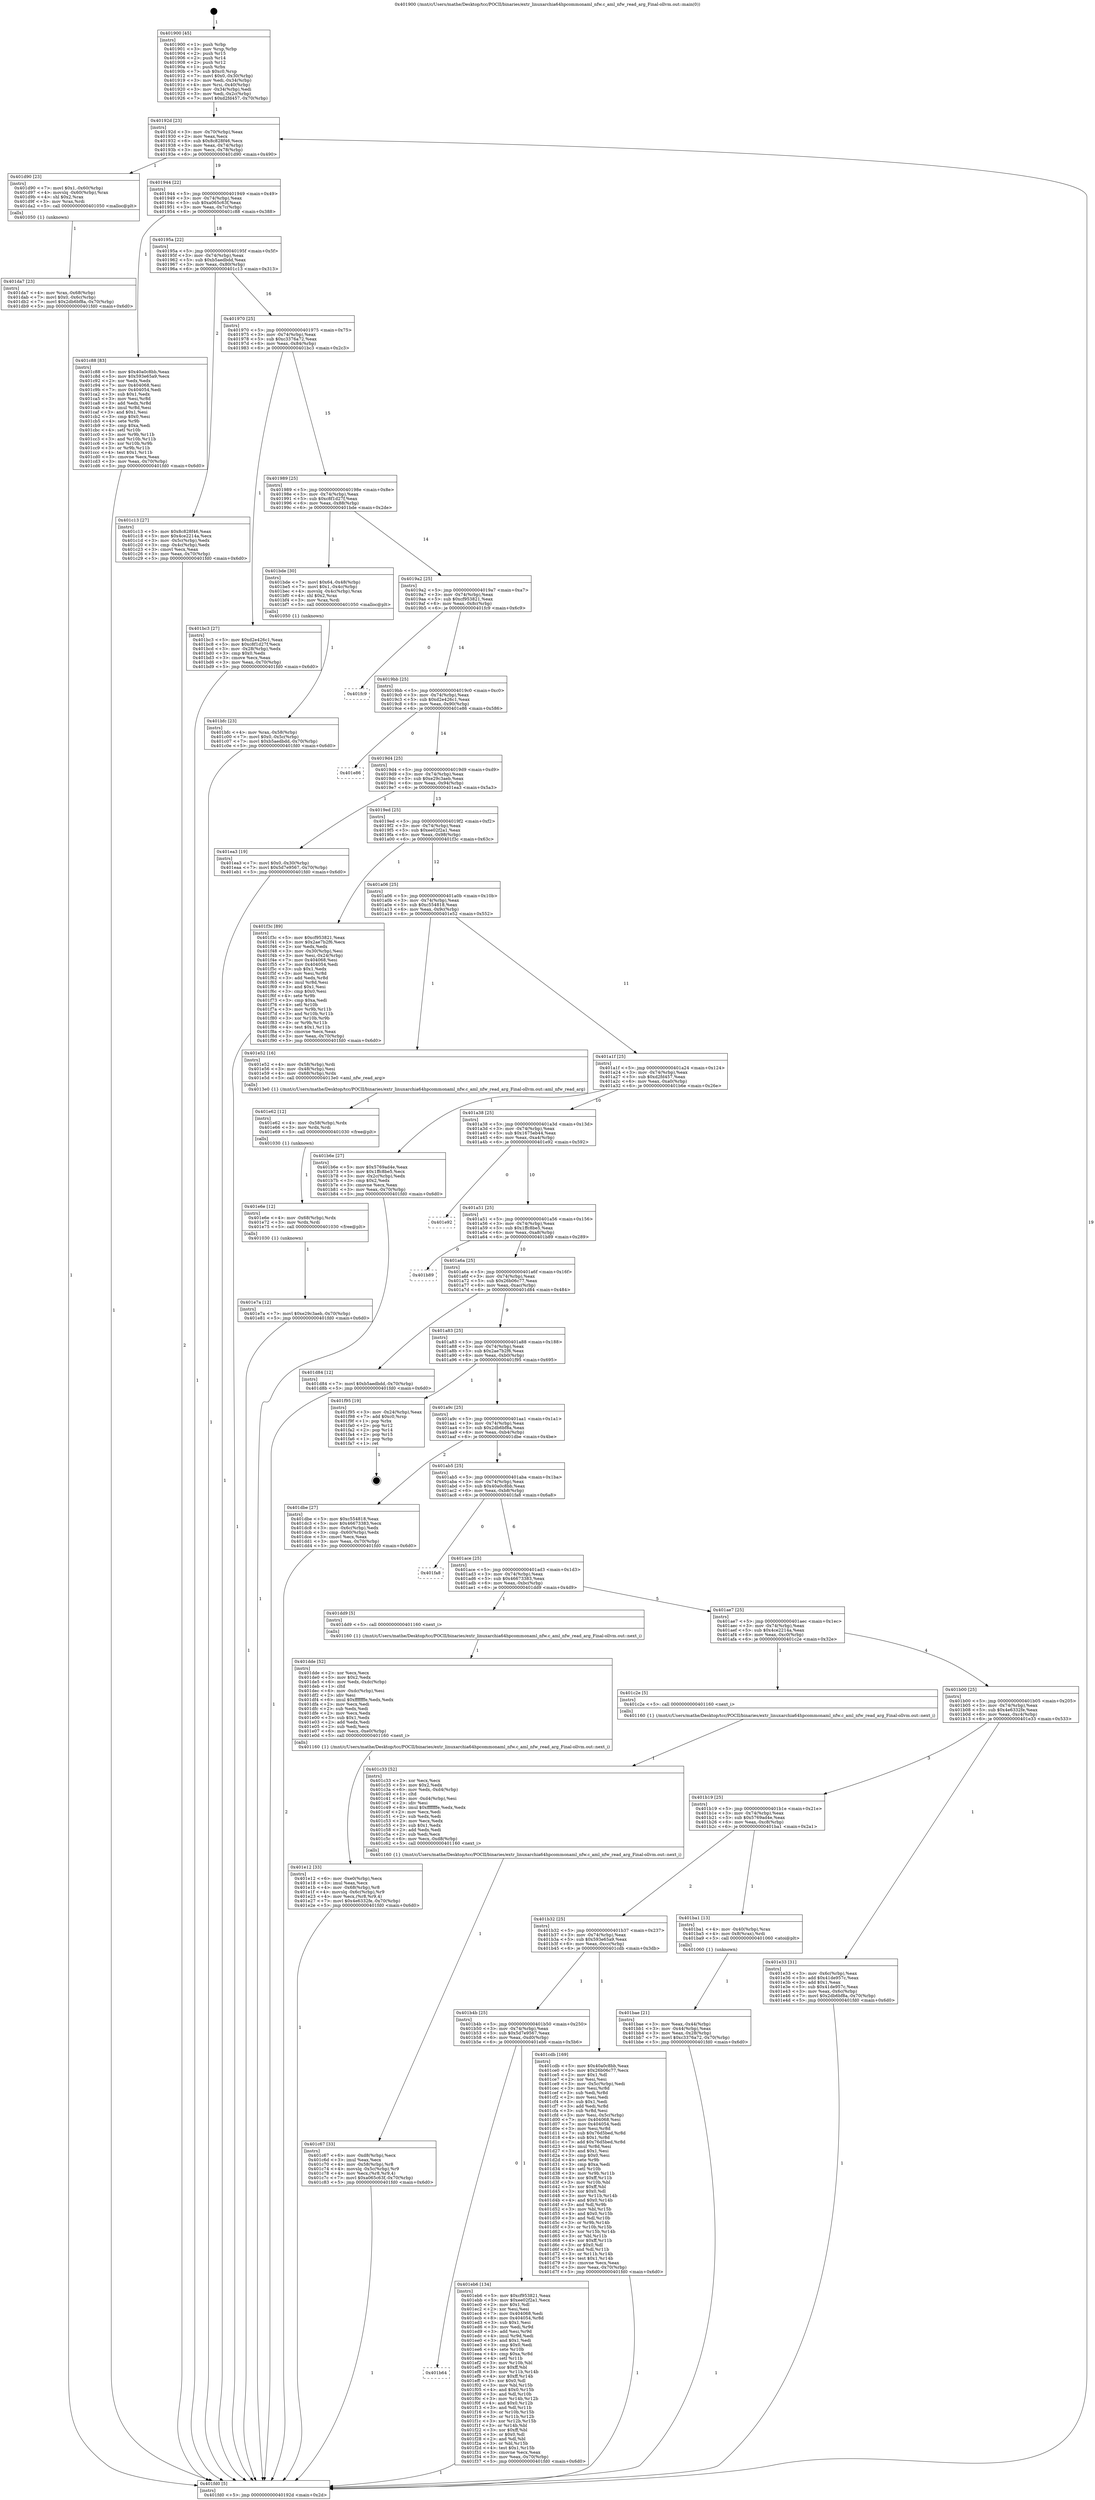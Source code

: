 digraph "0x401900" {
  label = "0x401900 (/mnt/c/Users/mathe/Desktop/tcc/POCII/binaries/extr_linuxarchia64hpcommonaml_nfw.c_aml_nfw_read_arg_Final-ollvm.out::main(0))"
  labelloc = "t"
  node[shape=record]

  Entry [label="",width=0.3,height=0.3,shape=circle,fillcolor=black,style=filled]
  "0x40192d" [label="{
     0x40192d [23]\l
     | [instrs]\l
     &nbsp;&nbsp;0x40192d \<+3\>: mov -0x70(%rbp),%eax\l
     &nbsp;&nbsp;0x401930 \<+2\>: mov %eax,%ecx\l
     &nbsp;&nbsp;0x401932 \<+6\>: sub $0x8c828f46,%ecx\l
     &nbsp;&nbsp;0x401938 \<+3\>: mov %eax,-0x74(%rbp)\l
     &nbsp;&nbsp;0x40193b \<+3\>: mov %ecx,-0x78(%rbp)\l
     &nbsp;&nbsp;0x40193e \<+6\>: je 0000000000401d90 \<main+0x490\>\l
  }"]
  "0x401d90" [label="{
     0x401d90 [23]\l
     | [instrs]\l
     &nbsp;&nbsp;0x401d90 \<+7\>: movl $0x1,-0x60(%rbp)\l
     &nbsp;&nbsp;0x401d97 \<+4\>: movslq -0x60(%rbp),%rax\l
     &nbsp;&nbsp;0x401d9b \<+4\>: shl $0x2,%rax\l
     &nbsp;&nbsp;0x401d9f \<+3\>: mov %rax,%rdi\l
     &nbsp;&nbsp;0x401da2 \<+5\>: call 0000000000401050 \<malloc@plt\>\l
     | [calls]\l
     &nbsp;&nbsp;0x401050 \{1\} (unknown)\l
  }"]
  "0x401944" [label="{
     0x401944 [22]\l
     | [instrs]\l
     &nbsp;&nbsp;0x401944 \<+5\>: jmp 0000000000401949 \<main+0x49\>\l
     &nbsp;&nbsp;0x401949 \<+3\>: mov -0x74(%rbp),%eax\l
     &nbsp;&nbsp;0x40194c \<+5\>: sub $0xa065c63f,%eax\l
     &nbsp;&nbsp;0x401951 \<+3\>: mov %eax,-0x7c(%rbp)\l
     &nbsp;&nbsp;0x401954 \<+6\>: je 0000000000401c88 \<main+0x388\>\l
  }"]
  Exit [label="",width=0.3,height=0.3,shape=circle,fillcolor=black,style=filled,peripheries=2]
  "0x401c88" [label="{
     0x401c88 [83]\l
     | [instrs]\l
     &nbsp;&nbsp;0x401c88 \<+5\>: mov $0x40a0c8bb,%eax\l
     &nbsp;&nbsp;0x401c8d \<+5\>: mov $0x593e65a9,%ecx\l
     &nbsp;&nbsp;0x401c92 \<+2\>: xor %edx,%edx\l
     &nbsp;&nbsp;0x401c94 \<+7\>: mov 0x404068,%esi\l
     &nbsp;&nbsp;0x401c9b \<+7\>: mov 0x404054,%edi\l
     &nbsp;&nbsp;0x401ca2 \<+3\>: sub $0x1,%edx\l
     &nbsp;&nbsp;0x401ca5 \<+3\>: mov %esi,%r8d\l
     &nbsp;&nbsp;0x401ca8 \<+3\>: add %edx,%r8d\l
     &nbsp;&nbsp;0x401cab \<+4\>: imul %r8d,%esi\l
     &nbsp;&nbsp;0x401caf \<+3\>: and $0x1,%esi\l
     &nbsp;&nbsp;0x401cb2 \<+3\>: cmp $0x0,%esi\l
     &nbsp;&nbsp;0x401cb5 \<+4\>: sete %r9b\l
     &nbsp;&nbsp;0x401cb9 \<+3\>: cmp $0xa,%edi\l
     &nbsp;&nbsp;0x401cbc \<+4\>: setl %r10b\l
     &nbsp;&nbsp;0x401cc0 \<+3\>: mov %r9b,%r11b\l
     &nbsp;&nbsp;0x401cc3 \<+3\>: and %r10b,%r11b\l
     &nbsp;&nbsp;0x401cc6 \<+3\>: xor %r10b,%r9b\l
     &nbsp;&nbsp;0x401cc9 \<+3\>: or %r9b,%r11b\l
     &nbsp;&nbsp;0x401ccc \<+4\>: test $0x1,%r11b\l
     &nbsp;&nbsp;0x401cd0 \<+3\>: cmovne %ecx,%eax\l
     &nbsp;&nbsp;0x401cd3 \<+3\>: mov %eax,-0x70(%rbp)\l
     &nbsp;&nbsp;0x401cd6 \<+5\>: jmp 0000000000401fd0 \<main+0x6d0\>\l
  }"]
  "0x40195a" [label="{
     0x40195a [22]\l
     | [instrs]\l
     &nbsp;&nbsp;0x40195a \<+5\>: jmp 000000000040195f \<main+0x5f\>\l
     &nbsp;&nbsp;0x40195f \<+3\>: mov -0x74(%rbp),%eax\l
     &nbsp;&nbsp;0x401962 \<+5\>: sub $0xb5aedbdd,%eax\l
     &nbsp;&nbsp;0x401967 \<+3\>: mov %eax,-0x80(%rbp)\l
     &nbsp;&nbsp;0x40196a \<+6\>: je 0000000000401c13 \<main+0x313\>\l
  }"]
  "0x401b64" [label="{
     0x401b64\l
  }", style=dashed]
  "0x401c13" [label="{
     0x401c13 [27]\l
     | [instrs]\l
     &nbsp;&nbsp;0x401c13 \<+5\>: mov $0x8c828f46,%eax\l
     &nbsp;&nbsp;0x401c18 \<+5\>: mov $0x4ce2214a,%ecx\l
     &nbsp;&nbsp;0x401c1d \<+3\>: mov -0x5c(%rbp),%edx\l
     &nbsp;&nbsp;0x401c20 \<+3\>: cmp -0x4c(%rbp),%edx\l
     &nbsp;&nbsp;0x401c23 \<+3\>: cmovl %ecx,%eax\l
     &nbsp;&nbsp;0x401c26 \<+3\>: mov %eax,-0x70(%rbp)\l
     &nbsp;&nbsp;0x401c29 \<+5\>: jmp 0000000000401fd0 \<main+0x6d0\>\l
  }"]
  "0x401970" [label="{
     0x401970 [25]\l
     | [instrs]\l
     &nbsp;&nbsp;0x401970 \<+5\>: jmp 0000000000401975 \<main+0x75\>\l
     &nbsp;&nbsp;0x401975 \<+3\>: mov -0x74(%rbp),%eax\l
     &nbsp;&nbsp;0x401978 \<+5\>: sub $0xc3376a72,%eax\l
     &nbsp;&nbsp;0x40197d \<+6\>: mov %eax,-0x84(%rbp)\l
     &nbsp;&nbsp;0x401983 \<+6\>: je 0000000000401bc3 \<main+0x2c3\>\l
  }"]
  "0x401eb6" [label="{
     0x401eb6 [134]\l
     | [instrs]\l
     &nbsp;&nbsp;0x401eb6 \<+5\>: mov $0xcf953821,%eax\l
     &nbsp;&nbsp;0x401ebb \<+5\>: mov $0xee02f2a1,%ecx\l
     &nbsp;&nbsp;0x401ec0 \<+2\>: mov $0x1,%dl\l
     &nbsp;&nbsp;0x401ec2 \<+2\>: xor %esi,%esi\l
     &nbsp;&nbsp;0x401ec4 \<+7\>: mov 0x404068,%edi\l
     &nbsp;&nbsp;0x401ecb \<+8\>: mov 0x404054,%r8d\l
     &nbsp;&nbsp;0x401ed3 \<+3\>: sub $0x1,%esi\l
     &nbsp;&nbsp;0x401ed6 \<+3\>: mov %edi,%r9d\l
     &nbsp;&nbsp;0x401ed9 \<+3\>: add %esi,%r9d\l
     &nbsp;&nbsp;0x401edc \<+4\>: imul %r9d,%edi\l
     &nbsp;&nbsp;0x401ee0 \<+3\>: and $0x1,%edi\l
     &nbsp;&nbsp;0x401ee3 \<+3\>: cmp $0x0,%edi\l
     &nbsp;&nbsp;0x401ee6 \<+4\>: sete %r10b\l
     &nbsp;&nbsp;0x401eea \<+4\>: cmp $0xa,%r8d\l
     &nbsp;&nbsp;0x401eee \<+4\>: setl %r11b\l
     &nbsp;&nbsp;0x401ef2 \<+3\>: mov %r10b,%bl\l
     &nbsp;&nbsp;0x401ef5 \<+3\>: xor $0xff,%bl\l
     &nbsp;&nbsp;0x401ef8 \<+3\>: mov %r11b,%r14b\l
     &nbsp;&nbsp;0x401efb \<+4\>: xor $0xff,%r14b\l
     &nbsp;&nbsp;0x401eff \<+3\>: xor $0x0,%dl\l
     &nbsp;&nbsp;0x401f02 \<+3\>: mov %bl,%r15b\l
     &nbsp;&nbsp;0x401f05 \<+4\>: and $0x0,%r15b\l
     &nbsp;&nbsp;0x401f09 \<+3\>: and %dl,%r10b\l
     &nbsp;&nbsp;0x401f0c \<+3\>: mov %r14b,%r12b\l
     &nbsp;&nbsp;0x401f0f \<+4\>: and $0x0,%r12b\l
     &nbsp;&nbsp;0x401f13 \<+3\>: and %dl,%r11b\l
     &nbsp;&nbsp;0x401f16 \<+3\>: or %r10b,%r15b\l
     &nbsp;&nbsp;0x401f19 \<+3\>: or %r11b,%r12b\l
     &nbsp;&nbsp;0x401f1c \<+3\>: xor %r12b,%r15b\l
     &nbsp;&nbsp;0x401f1f \<+3\>: or %r14b,%bl\l
     &nbsp;&nbsp;0x401f22 \<+3\>: xor $0xff,%bl\l
     &nbsp;&nbsp;0x401f25 \<+3\>: or $0x0,%dl\l
     &nbsp;&nbsp;0x401f28 \<+2\>: and %dl,%bl\l
     &nbsp;&nbsp;0x401f2a \<+3\>: or %bl,%r15b\l
     &nbsp;&nbsp;0x401f2d \<+4\>: test $0x1,%r15b\l
     &nbsp;&nbsp;0x401f31 \<+3\>: cmovne %ecx,%eax\l
     &nbsp;&nbsp;0x401f34 \<+3\>: mov %eax,-0x70(%rbp)\l
     &nbsp;&nbsp;0x401f37 \<+5\>: jmp 0000000000401fd0 \<main+0x6d0\>\l
  }"]
  "0x401bc3" [label="{
     0x401bc3 [27]\l
     | [instrs]\l
     &nbsp;&nbsp;0x401bc3 \<+5\>: mov $0xd2e426c1,%eax\l
     &nbsp;&nbsp;0x401bc8 \<+5\>: mov $0xc8f1d27f,%ecx\l
     &nbsp;&nbsp;0x401bcd \<+3\>: mov -0x28(%rbp),%edx\l
     &nbsp;&nbsp;0x401bd0 \<+3\>: cmp $0x0,%edx\l
     &nbsp;&nbsp;0x401bd3 \<+3\>: cmove %ecx,%eax\l
     &nbsp;&nbsp;0x401bd6 \<+3\>: mov %eax,-0x70(%rbp)\l
     &nbsp;&nbsp;0x401bd9 \<+5\>: jmp 0000000000401fd0 \<main+0x6d0\>\l
  }"]
  "0x401989" [label="{
     0x401989 [25]\l
     | [instrs]\l
     &nbsp;&nbsp;0x401989 \<+5\>: jmp 000000000040198e \<main+0x8e\>\l
     &nbsp;&nbsp;0x40198e \<+3\>: mov -0x74(%rbp),%eax\l
     &nbsp;&nbsp;0x401991 \<+5\>: sub $0xc8f1d27f,%eax\l
     &nbsp;&nbsp;0x401996 \<+6\>: mov %eax,-0x88(%rbp)\l
     &nbsp;&nbsp;0x40199c \<+6\>: je 0000000000401bde \<main+0x2de\>\l
  }"]
  "0x401e7a" [label="{
     0x401e7a [12]\l
     | [instrs]\l
     &nbsp;&nbsp;0x401e7a \<+7\>: movl $0xe29c3aeb,-0x70(%rbp)\l
     &nbsp;&nbsp;0x401e81 \<+5\>: jmp 0000000000401fd0 \<main+0x6d0\>\l
  }"]
  "0x401bde" [label="{
     0x401bde [30]\l
     | [instrs]\l
     &nbsp;&nbsp;0x401bde \<+7\>: movl $0x64,-0x48(%rbp)\l
     &nbsp;&nbsp;0x401be5 \<+7\>: movl $0x1,-0x4c(%rbp)\l
     &nbsp;&nbsp;0x401bec \<+4\>: movslq -0x4c(%rbp),%rax\l
     &nbsp;&nbsp;0x401bf0 \<+4\>: shl $0x2,%rax\l
     &nbsp;&nbsp;0x401bf4 \<+3\>: mov %rax,%rdi\l
     &nbsp;&nbsp;0x401bf7 \<+5\>: call 0000000000401050 \<malloc@plt\>\l
     | [calls]\l
     &nbsp;&nbsp;0x401050 \{1\} (unknown)\l
  }"]
  "0x4019a2" [label="{
     0x4019a2 [25]\l
     | [instrs]\l
     &nbsp;&nbsp;0x4019a2 \<+5\>: jmp 00000000004019a7 \<main+0xa7\>\l
     &nbsp;&nbsp;0x4019a7 \<+3\>: mov -0x74(%rbp),%eax\l
     &nbsp;&nbsp;0x4019aa \<+5\>: sub $0xcf953821,%eax\l
     &nbsp;&nbsp;0x4019af \<+6\>: mov %eax,-0x8c(%rbp)\l
     &nbsp;&nbsp;0x4019b5 \<+6\>: je 0000000000401fc9 \<main+0x6c9\>\l
  }"]
  "0x401e6e" [label="{
     0x401e6e [12]\l
     | [instrs]\l
     &nbsp;&nbsp;0x401e6e \<+4\>: mov -0x68(%rbp),%rdx\l
     &nbsp;&nbsp;0x401e72 \<+3\>: mov %rdx,%rdi\l
     &nbsp;&nbsp;0x401e75 \<+5\>: call 0000000000401030 \<free@plt\>\l
     | [calls]\l
     &nbsp;&nbsp;0x401030 \{1\} (unknown)\l
  }"]
  "0x401fc9" [label="{
     0x401fc9\l
  }", style=dashed]
  "0x4019bb" [label="{
     0x4019bb [25]\l
     | [instrs]\l
     &nbsp;&nbsp;0x4019bb \<+5\>: jmp 00000000004019c0 \<main+0xc0\>\l
     &nbsp;&nbsp;0x4019c0 \<+3\>: mov -0x74(%rbp),%eax\l
     &nbsp;&nbsp;0x4019c3 \<+5\>: sub $0xd2e426c1,%eax\l
     &nbsp;&nbsp;0x4019c8 \<+6\>: mov %eax,-0x90(%rbp)\l
     &nbsp;&nbsp;0x4019ce \<+6\>: je 0000000000401e86 \<main+0x586\>\l
  }"]
  "0x401e62" [label="{
     0x401e62 [12]\l
     | [instrs]\l
     &nbsp;&nbsp;0x401e62 \<+4\>: mov -0x58(%rbp),%rdx\l
     &nbsp;&nbsp;0x401e66 \<+3\>: mov %rdx,%rdi\l
     &nbsp;&nbsp;0x401e69 \<+5\>: call 0000000000401030 \<free@plt\>\l
     | [calls]\l
     &nbsp;&nbsp;0x401030 \{1\} (unknown)\l
  }"]
  "0x401e86" [label="{
     0x401e86\l
  }", style=dashed]
  "0x4019d4" [label="{
     0x4019d4 [25]\l
     | [instrs]\l
     &nbsp;&nbsp;0x4019d4 \<+5\>: jmp 00000000004019d9 \<main+0xd9\>\l
     &nbsp;&nbsp;0x4019d9 \<+3\>: mov -0x74(%rbp),%eax\l
     &nbsp;&nbsp;0x4019dc \<+5\>: sub $0xe29c3aeb,%eax\l
     &nbsp;&nbsp;0x4019e1 \<+6\>: mov %eax,-0x94(%rbp)\l
     &nbsp;&nbsp;0x4019e7 \<+6\>: je 0000000000401ea3 \<main+0x5a3\>\l
  }"]
  "0x401e12" [label="{
     0x401e12 [33]\l
     | [instrs]\l
     &nbsp;&nbsp;0x401e12 \<+6\>: mov -0xe0(%rbp),%ecx\l
     &nbsp;&nbsp;0x401e18 \<+3\>: imul %eax,%ecx\l
     &nbsp;&nbsp;0x401e1b \<+4\>: mov -0x68(%rbp),%r8\l
     &nbsp;&nbsp;0x401e1f \<+4\>: movslq -0x6c(%rbp),%r9\l
     &nbsp;&nbsp;0x401e23 \<+4\>: mov %ecx,(%r8,%r9,4)\l
     &nbsp;&nbsp;0x401e27 \<+7\>: movl $0x4e6332fe,-0x70(%rbp)\l
     &nbsp;&nbsp;0x401e2e \<+5\>: jmp 0000000000401fd0 \<main+0x6d0\>\l
  }"]
  "0x401ea3" [label="{
     0x401ea3 [19]\l
     | [instrs]\l
     &nbsp;&nbsp;0x401ea3 \<+7\>: movl $0x0,-0x30(%rbp)\l
     &nbsp;&nbsp;0x401eaa \<+7\>: movl $0x5d7e9567,-0x70(%rbp)\l
     &nbsp;&nbsp;0x401eb1 \<+5\>: jmp 0000000000401fd0 \<main+0x6d0\>\l
  }"]
  "0x4019ed" [label="{
     0x4019ed [25]\l
     | [instrs]\l
     &nbsp;&nbsp;0x4019ed \<+5\>: jmp 00000000004019f2 \<main+0xf2\>\l
     &nbsp;&nbsp;0x4019f2 \<+3\>: mov -0x74(%rbp),%eax\l
     &nbsp;&nbsp;0x4019f5 \<+5\>: sub $0xee02f2a1,%eax\l
     &nbsp;&nbsp;0x4019fa \<+6\>: mov %eax,-0x98(%rbp)\l
     &nbsp;&nbsp;0x401a00 \<+6\>: je 0000000000401f3c \<main+0x63c\>\l
  }"]
  "0x401dde" [label="{
     0x401dde [52]\l
     | [instrs]\l
     &nbsp;&nbsp;0x401dde \<+2\>: xor %ecx,%ecx\l
     &nbsp;&nbsp;0x401de0 \<+5\>: mov $0x2,%edx\l
     &nbsp;&nbsp;0x401de5 \<+6\>: mov %edx,-0xdc(%rbp)\l
     &nbsp;&nbsp;0x401deb \<+1\>: cltd\l
     &nbsp;&nbsp;0x401dec \<+6\>: mov -0xdc(%rbp),%esi\l
     &nbsp;&nbsp;0x401df2 \<+2\>: idiv %esi\l
     &nbsp;&nbsp;0x401df4 \<+6\>: imul $0xfffffffe,%edx,%edx\l
     &nbsp;&nbsp;0x401dfa \<+2\>: mov %ecx,%edi\l
     &nbsp;&nbsp;0x401dfc \<+2\>: sub %edx,%edi\l
     &nbsp;&nbsp;0x401dfe \<+2\>: mov %ecx,%edx\l
     &nbsp;&nbsp;0x401e00 \<+3\>: sub $0x1,%edx\l
     &nbsp;&nbsp;0x401e03 \<+2\>: add %edx,%edi\l
     &nbsp;&nbsp;0x401e05 \<+2\>: sub %edi,%ecx\l
     &nbsp;&nbsp;0x401e07 \<+6\>: mov %ecx,-0xe0(%rbp)\l
     &nbsp;&nbsp;0x401e0d \<+5\>: call 0000000000401160 \<next_i\>\l
     | [calls]\l
     &nbsp;&nbsp;0x401160 \{1\} (/mnt/c/Users/mathe/Desktop/tcc/POCII/binaries/extr_linuxarchia64hpcommonaml_nfw.c_aml_nfw_read_arg_Final-ollvm.out::next_i)\l
  }"]
  "0x401f3c" [label="{
     0x401f3c [89]\l
     | [instrs]\l
     &nbsp;&nbsp;0x401f3c \<+5\>: mov $0xcf953821,%eax\l
     &nbsp;&nbsp;0x401f41 \<+5\>: mov $0x2ae7b2f6,%ecx\l
     &nbsp;&nbsp;0x401f46 \<+2\>: xor %edx,%edx\l
     &nbsp;&nbsp;0x401f48 \<+3\>: mov -0x30(%rbp),%esi\l
     &nbsp;&nbsp;0x401f4b \<+3\>: mov %esi,-0x24(%rbp)\l
     &nbsp;&nbsp;0x401f4e \<+7\>: mov 0x404068,%esi\l
     &nbsp;&nbsp;0x401f55 \<+7\>: mov 0x404054,%edi\l
     &nbsp;&nbsp;0x401f5c \<+3\>: sub $0x1,%edx\l
     &nbsp;&nbsp;0x401f5f \<+3\>: mov %esi,%r8d\l
     &nbsp;&nbsp;0x401f62 \<+3\>: add %edx,%r8d\l
     &nbsp;&nbsp;0x401f65 \<+4\>: imul %r8d,%esi\l
     &nbsp;&nbsp;0x401f69 \<+3\>: and $0x1,%esi\l
     &nbsp;&nbsp;0x401f6c \<+3\>: cmp $0x0,%esi\l
     &nbsp;&nbsp;0x401f6f \<+4\>: sete %r9b\l
     &nbsp;&nbsp;0x401f73 \<+3\>: cmp $0xa,%edi\l
     &nbsp;&nbsp;0x401f76 \<+4\>: setl %r10b\l
     &nbsp;&nbsp;0x401f7a \<+3\>: mov %r9b,%r11b\l
     &nbsp;&nbsp;0x401f7d \<+3\>: and %r10b,%r11b\l
     &nbsp;&nbsp;0x401f80 \<+3\>: xor %r10b,%r9b\l
     &nbsp;&nbsp;0x401f83 \<+3\>: or %r9b,%r11b\l
     &nbsp;&nbsp;0x401f86 \<+4\>: test $0x1,%r11b\l
     &nbsp;&nbsp;0x401f8a \<+3\>: cmovne %ecx,%eax\l
     &nbsp;&nbsp;0x401f8d \<+3\>: mov %eax,-0x70(%rbp)\l
     &nbsp;&nbsp;0x401f90 \<+5\>: jmp 0000000000401fd0 \<main+0x6d0\>\l
  }"]
  "0x401a06" [label="{
     0x401a06 [25]\l
     | [instrs]\l
     &nbsp;&nbsp;0x401a06 \<+5\>: jmp 0000000000401a0b \<main+0x10b\>\l
     &nbsp;&nbsp;0x401a0b \<+3\>: mov -0x74(%rbp),%eax\l
     &nbsp;&nbsp;0x401a0e \<+5\>: sub $0xc554818,%eax\l
     &nbsp;&nbsp;0x401a13 \<+6\>: mov %eax,-0x9c(%rbp)\l
     &nbsp;&nbsp;0x401a19 \<+6\>: je 0000000000401e52 \<main+0x552\>\l
  }"]
  "0x401da7" [label="{
     0x401da7 [23]\l
     | [instrs]\l
     &nbsp;&nbsp;0x401da7 \<+4\>: mov %rax,-0x68(%rbp)\l
     &nbsp;&nbsp;0x401dab \<+7\>: movl $0x0,-0x6c(%rbp)\l
     &nbsp;&nbsp;0x401db2 \<+7\>: movl $0x2db6bf8a,-0x70(%rbp)\l
     &nbsp;&nbsp;0x401db9 \<+5\>: jmp 0000000000401fd0 \<main+0x6d0\>\l
  }"]
  "0x401e52" [label="{
     0x401e52 [16]\l
     | [instrs]\l
     &nbsp;&nbsp;0x401e52 \<+4\>: mov -0x58(%rbp),%rdi\l
     &nbsp;&nbsp;0x401e56 \<+3\>: mov -0x48(%rbp),%esi\l
     &nbsp;&nbsp;0x401e59 \<+4\>: mov -0x68(%rbp),%rdx\l
     &nbsp;&nbsp;0x401e5d \<+5\>: call 00000000004013e0 \<aml_nfw_read_arg\>\l
     | [calls]\l
     &nbsp;&nbsp;0x4013e0 \{1\} (/mnt/c/Users/mathe/Desktop/tcc/POCII/binaries/extr_linuxarchia64hpcommonaml_nfw.c_aml_nfw_read_arg_Final-ollvm.out::aml_nfw_read_arg)\l
  }"]
  "0x401a1f" [label="{
     0x401a1f [25]\l
     | [instrs]\l
     &nbsp;&nbsp;0x401a1f \<+5\>: jmp 0000000000401a24 \<main+0x124\>\l
     &nbsp;&nbsp;0x401a24 \<+3\>: mov -0x74(%rbp),%eax\l
     &nbsp;&nbsp;0x401a27 \<+5\>: sub $0xd2fd457,%eax\l
     &nbsp;&nbsp;0x401a2c \<+6\>: mov %eax,-0xa0(%rbp)\l
     &nbsp;&nbsp;0x401a32 \<+6\>: je 0000000000401b6e \<main+0x26e\>\l
  }"]
  "0x401b4b" [label="{
     0x401b4b [25]\l
     | [instrs]\l
     &nbsp;&nbsp;0x401b4b \<+5\>: jmp 0000000000401b50 \<main+0x250\>\l
     &nbsp;&nbsp;0x401b50 \<+3\>: mov -0x74(%rbp),%eax\l
     &nbsp;&nbsp;0x401b53 \<+5\>: sub $0x5d7e9567,%eax\l
     &nbsp;&nbsp;0x401b58 \<+6\>: mov %eax,-0xd0(%rbp)\l
     &nbsp;&nbsp;0x401b5e \<+6\>: je 0000000000401eb6 \<main+0x5b6\>\l
  }"]
  "0x401b6e" [label="{
     0x401b6e [27]\l
     | [instrs]\l
     &nbsp;&nbsp;0x401b6e \<+5\>: mov $0x5769ad4e,%eax\l
     &nbsp;&nbsp;0x401b73 \<+5\>: mov $0x1ffc8be5,%ecx\l
     &nbsp;&nbsp;0x401b78 \<+3\>: mov -0x2c(%rbp),%edx\l
     &nbsp;&nbsp;0x401b7b \<+3\>: cmp $0x2,%edx\l
     &nbsp;&nbsp;0x401b7e \<+3\>: cmovne %ecx,%eax\l
     &nbsp;&nbsp;0x401b81 \<+3\>: mov %eax,-0x70(%rbp)\l
     &nbsp;&nbsp;0x401b84 \<+5\>: jmp 0000000000401fd0 \<main+0x6d0\>\l
  }"]
  "0x401a38" [label="{
     0x401a38 [25]\l
     | [instrs]\l
     &nbsp;&nbsp;0x401a38 \<+5\>: jmp 0000000000401a3d \<main+0x13d\>\l
     &nbsp;&nbsp;0x401a3d \<+3\>: mov -0x74(%rbp),%eax\l
     &nbsp;&nbsp;0x401a40 \<+5\>: sub $0x1675eb44,%eax\l
     &nbsp;&nbsp;0x401a45 \<+6\>: mov %eax,-0xa4(%rbp)\l
     &nbsp;&nbsp;0x401a4b \<+6\>: je 0000000000401e92 \<main+0x592\>\l
  }"]
  "0x401fd0" [label="{
     0x401fd0 [5]\l
     | [instrs]\l
     &nbsp;&nbsp;0x401fd0 \<+5\>: jmp 000000000040192d \<main+0x2d\>\l
  }"]
  "0x401900" [label="{
     0x401900 [45]\l
     | [instrs]\l
     &nbsp;&nbsp;0x401900 \<+1\>: push %rbp\l
     &nbsp;&nbsp;0x401901 \<+3\>: mov %rsp,%rbp\l
     &nbsp;&nbsp;0x401904 \<+2\>: push %r15\l
     &nbsp;&nbsp;0x401906 \<+2\>: push %r14\l
     &nbsp;&nbsp;0x401908 \<+2\>: push %r12\l
     &nbsp;&nbsp;0x40190a \<+1\>: push %rbx\l
     &nbsp;&nbsp;0x40190b \<+7\>: sub $0xc0,%rsp\l
     &nbsp;&nbsp;0x401912 \<+7\>: movl $0x0,-0x30(%rbp)\l
     &nbsp;&nbsp;0x401919 \<+3\>: mov %edi,-0x34(%rbp)\l
     &nbsp;&nbsp;0x40191c \<+4\>: mov %rsi,-0x40(%rbp)\l
     &nbsp;&nbsp;0x401920 \<+3\>: mov -0x34(%rbp),%edi\l
     &nbsp;&nbsp;0x401923 \<+3\>: mov %edi,-0x2c(%rbp)\l
     &nbsp;&nbsp;0x401926 \<+7\>: movl $0xd2fd457,-0x70(%rbp)\l
  }"]
  "0x401cdb" [label="{
     0x401cdb [169]\l
     | [instrs]\l
     &nbsp;&nbsp;0x401cdb \<+5\>: mov $0x40a0c8bb,%eax\l
     &nbsp;&nbsp;0x401ce0 \<+5\>: mov $0x26b06c77,%ecx\l
     &nbsp;&nbsp;0x401ce5 \<+2\>: mov $0x1,%dl\l
     &nbsp;&nbsp;0x401ce7 \<+2\>: xor %esi,%esi\l
     &nbsp;&nbsp;0x401ce9 \<+3\>: mov -0x5c(%rbp),%edi\l
     &nbsp;&nbsp;0x401cec \<+3\>: mov %esi,%r8d\l
     &nbsp;&nbsp;0x401cef \<+3\>: sub %edi,%r8d\l
     &nbsp;&nbsp;0x401cf2 \<+2\>: mov %esi,%edi\l
     &nbsp;&nbsp;0x401cf4 \<+3\>: sub $0x1,%edi\l
     &nbsp;&nbsp;0x401cf7 \<+3\>: add %edi,%r8d\l
     &nbsp;&nbsp;0x401cfa \<+3\>: sub %r8d,%esi\l
     &nbsp;&nbsp;0x401cfd \<+3\>: mov %esi,-0x5c(%rbp)\l
     &nbsp;&nbsp;0x401d00 \<+7\>: mov 0x404068,%esi\l
     &nbsp;&nbsp;0x401d07 \<+7\>: mov 0x404054,%edi\l
     &nbsp;&nbsp;0x401d0e \<+3\>: mov %esi,%r8d\l
     &nbsp;&nbsp;0x401d11 \<+7\>: sub $0x76d5bed,%r8d\l
     &nbsp;&nbsp;0x401d18 \<+4\>: sub $0x1,%r8d\l
     &nbsp;&nbsp;0x401d1c \<+7\>: add $0x76d5bed,%r8d\l
     &nbsp;&nbsp;0x401d23 \<+4\>: imul %r8d,%esi\l
     &nbsp;&nbsp;0x401d27 \<+3\>: and $0x1,%esi\l
     &nbsp;&nbsp;0x401d2a \<+3\>: cmp $0x0,%esi\l
     &nbsp;&nbsp;0x401d2d \<+4\>: sete %r9b\l
     &nbsp;&nbsp;0x401d31 \<+3\>: cmp $0xa,%edi\l
     &nbsp;&nbsp;0x401d34 \<+4\>: setl %r10b\l
     &nbsp;&nbsp;0x401d38 \<+3\>: mov %r9b,%r11b\l
     &nbsp;&nbsp;0x401d3b \<+4\>: xor $0xff,%r11b\l
     &nbsp;&nbsp;0x401d3f \<+3\>: mov %r10b,%bl\l
     &nbsp;&nbsp;0x401d42 \<+3\>: xor $0xff,%bl\l
     &nbsp;&nbsp;0x401d45 \<+3\>: xor $0x0,%dl\l
     &nbsp;&nbsp;0x401d48 \<+3\>: mov %r11b,%r14b\l
     &nbsp;&nbsp;0x401d4b \<+4\>: and $0x0,%r14b\l
     &nbsp;&nbsp;0x401d4f \<+3\>: and %dl,%r9b\l
     &nbsp;&nbsp;0x401d52 \<+3\>: mov %bl,%r15b\l
     &nbsp;&nbsp;0x401d55 \<+4\>: and $0x0,%r15b\l
     &nbsp;&nbsp;0x401d59 \<+3\>: and %dl,%r10b\l
     &nbsp;&nbsp;0x401d5c \<+3\>: or %r9b,%r14b\l
     &nbsp;&nbsp;0x401d5f \<+3\>: or %r10b,%r15b\l
     &nbsp;&nbsp;0x401d62 \<+3\>: xor %r15b,%r14b\l
     &nbsp;&nbsp;0x401d65 \<+3\>: or %bl,%r11b\l
     &nbsp;&nbsp;0x401d68 \<+4\>: xor $0xff,%r11b\l
     &nbsp;&nbsp;0x401d6c \<+3\>: or $0x0,%dl\l
     &nbsp;&nbsp;0x401d6f \<+3\>: and %dl,%r11b\l
     &nbsp;&nbsp;0x401d72 \<+3\>: or %r11b,%r14b\l
     &nbsp;&nbsp;0x401d75 \<+4\>: test $0x1,%r14b\l
     &nbsp;&nbsp;0x401d79 \<+3\>: cmovne %ecx,%eax\l
     &nbsp;&nbsp;0x401d7c \<+3\>: mov %eax,-0x70(%rbp)\l
     &nbsp;&nbsp;0x401d7f \<+5\>: jmp 0000000000401fd0 \<main+0x6d0\>\l
  }"]
  "0x401e92" [label="{
     0x401e92\l
  }", style=dashed]
  "0x401a51" [label="{
     0x401a51 [25]\l
     | [instrs]\l
     &nbsp;&nbsp;0x401a51 \<+5\>: jmp 0000000000401a56 \<main+0x156\>\l
     &nbsp;&nbsp;0x401a56 \<+3\>: mov -0x74(%rbp),%eax\l
     &nbsp;&nbsp;0x401a59 \<+5\>: sub $0x1ffc8be5,%eax\l
     &nbsp;&nbsp;0x401a5e \<+6\>: mov %eax,-0xa8(%rbp)\l
     &nbsp;&nbsp;0x401a64 \<+6\>: je 0000000000401b89 \<main+0x289\>\l
  }"]
  "0x401c67" [label="{
     0x401c67 [33]\l
     | [instrs]\l
     &nbsp;&nbsp;0x401c67 \<+6\>: mov -0xd8(%rbp),%ecx\l
     &nbsp;&nbsp;0x401c6d \<+3\>: imul %eax,%ecx\l
     &nbsp;&nbsp;0x401c70 \<+4\>: mov -0x58(%rbp),%r8\l
     &nbsp;&nbsp;0x401c74 \<+4\>: movslq -0x5c(%rbp),%r9\l
     &nbsp;&nbsp;0x401c78 \<+4\>: mov %ecx,(%r8,%r9,4)\l
     &nbsp;&nbsp;0x401c7c \<+7\>: movl $0xa065c63f,-0x70(%rbp)\l
     &nbsp;&nbsp;0x401c83 \<+5\>: jmp 0000000000401fd0 \<main+0x6d0\>\l
  }"]
  "0x401b89" [label="{
     0x401b89\l
  }", style=dashed]
  "0x401a6a" [label="{
     0x401a6a [25]\l
     | [instrs]\l
     &nbsp;&nbsp;0x401a6a \<+5\>: jmp 0000000000401a6f \<main+0x16f\>\l
     &nbsp;&nbsp;0x401a6f \<+3\>: mov -0x74(%rbp),%eax\l
     &nbsp;&nbsp;0x401a72 \<+5\>: sub $0x26b06c77,%eax\l
     &nbsp;&nbsp;0x401a77 \<+6\>: mov %eax,-0xac(%rbp)\l
     &nbsp;&nbsp;0x401a7d \<+6\>: je 0000000000401d84 \<main+0x484\>\l
  }"]
  "0x401c33" [label="{
     0x401c33 [52]\l
     | [instrs]\l
     &nbsp;&nbsp;0x401c33 \<+2\>: xor %ecx,%ecx\l
     &nbsp;&nbsp;0x401c35 \<+5\>: mov $0x2,%edx\l
     &nbsp;&nbsp;0x401c3a \<+6\>: mov %edx,-0xd4(%rbp)\l
     &nbsp;&nbsp;0x401c40 \<+1\>: cltd\l
     &nbsp;&nbsp;0x401c41 \<+6\>: mov -0xd4(%rbp),%esi\l
     &nbsp;&nbsp;0x401c47 \<+2\>: idiv %esi\l
     &nbsp;&nbsp;0x401c49 \<+6\>: imul $0xfffffffe,%edx,%edx\l
     &nbsp;&nbsp;0x401c4f \<+2\>: mov %ecx,%edi\l
     &nbsp;&nbsp;0x401c51 \<+2\>: sub %edx,%edi\l
     &nbsp;&nbsp;0x401c53 \<+2\>: mov %ecx,%edx\l
     &nbsp;&nbsp;0x401c55 \<+3\>: sub $0x1,%edx\l
     &nbsp;&nbsp;0x401c58 \<+2\>: add %edx,%edi\l
     &nbsp;&nbsp;0x401c5a \<+2\>: sub %edi,%ecx\l
     &nbsp;&nbsp;0x401c5c \<+6\>: mov %ecx,-0xd8(%rbp)\l
     &nbsp;&nbsp;0x401c62 \<+5\>: call 0000000000401160 \<next_i\>\l
     | [calls]\l
     &nbsp;&nbsp;0x401160 \{1\} (/mnt/c/Users/mathe/Desktop/tcc/POCII/binaries/extr_linuxarchia64hpcommonaml_nfw.c_aml_nfw_read_arg_Final-ollvm.out::next_i)\l
  }"]
  "0x401d84" [label="{
     0x401d84 [12]\l
     | [instrs]\l
     &nbsp;&nbsp;0x401d84 \<+7\>: movl $0xb5aedbdd,-0x70(%rbp)\l
     &nbsp;&nbsp;0x401d8b \<+5\>: jmp 0000000000401fd0 \<main+0x6d0\>\l
  }"]
  "0x401a83" [label="{
     0x401a83 [25]\l
     | [instrs]\l
     &nbsp;&nbsp;0x401a83 \<+5\>: jmp 0000000000401a88 \<main+0x188\>\l
     &nbsp;&nbsp;0x401a88 \<+3\>: mov -0x74(%rbp),%eax\l
     &nbsp;&nbsp;0x401a8b \<+5\>: sub $0x2ae7b2f6,%eax\l
     &nbsp;&nbsp;0x401a90 \<+6\>: mov %eax,-0xb0(%rbp)\l
     &nbsp;&nbsp;0x401a96 \<+6\>: je 0000000000401f95 \<main+0x695\>\l
  }"]
  "0x401bfc" [label="{
     0x401bfc [23]\l
     | [instrs]\l
     &nbsp;&nbsp;0x401bfc \<+4\>: mov %rax,-0x58(%rbp)\l
     &nbsp;&nbsp;0x401c00 \<+7\>: movl $0x0,-0x5c(%rbp)\l
     &nbsp;&nbsp;0x401c07 \<+7\>: movl $0xb5aedbdd,-0x70(%rbp)\l
     &nbsp;&nbsp;0x401c0e \<+5\>: jmp 0000000000401fd0 \<main+0x6d0\>\l
  }"]
  "0x401f95" [label="{
     0x401f95 [19]\l
     | [instrs]\l
     &nbsp;&nbsp;0x401f95 \<+3\>: mov -0x24(%rbp),%eax\l
     &nbsp;&nbsp;0x401f98 \<+7\>: add $0xc0,%rsp\l
     &nbsp;&nbsp;0x401f9f \<+1\>: pop %rbx\l
     &nbsp;&nbsp;0x401fa0 \<+2\>: pop %r12\l
     &nbsp;&nbsp;0x401fa2 \<+2\>: pop %r14\l
     &nbsp;&nbsp;0x401fa4 \<+2\>: pop %r15\l
     &nbsp;&nbsp;0x401fa6 \<+1\>: pop %rbp\l
     &nbsp;&nbsp;0x401fa7 \<+1\>: ret\l
  }"]
  "0x401a9c" [label="{
     0x401a9c [25]\l
     | [instrs]\l
     &nbsp;&nbsp;0x401a9c \<+5\>: jmp 0000000000401aa1 \<main+0x1a1\>\l
     &nbsp;&nbsp;0x401aa1 \<+3\>: mov -0x74(%rbp),%eax\l
     &nbsp;&nbsp;0x401aa4 \<+5\>: sub $0x2db6bf8a,%eax\l
     &nbsp;&nbsp;0x401aa9 \<+6\>: mov %eax,-0xb4(%rbp)\l
     &nbsp;&nbsp;0x401aaf \<+6\>: je 0000000000401dbe \<main+0x4be\>\l
  }"]
  "0x401bae" [label="{
     0x401bae [21]\l
     | [instrs]\l
     &nbsp;&nbsp;0x401bae \<+3\>: mov %eax,-0x44(%rbp)\l
     &nbsp;&nbsp;0x401bb1 \<+3\>: mov -0x44(%rbp),%eax\l
     &nbsp;&nbsp;0x401bb4 \<+3\>: mov %eax,-0x28(%rbp)\l
     &nbsp;&nbsp;0x401bb7 \<+7\>: movl $0xc3376a72,-0x70(%rbp)\l
     &nbsp;&nbsp;0x401bbe \<+5\>: jmp 0000000000401fd0 \<main+0x6d0\>\l
  }"]
  "0x401dbe" [label="{
     0x401dbe [27]\l
     | [instrs]\l
     &nbsp;&nbsp;0x401dbe \<+5\>: mov $0xc554818,%eax\l
     &nbsp;&nbsp;0x401dc3 \<+5\>: mov $0x46673383,%ecx\l
     &nbsp;&nbsp;0x401dc8 \<+3\>: mov -0x6c(%rbp),%edx\l
     &nbsp;&nbsp;0x401dcb \<+3\>: cmp -0x60(%rbp),%edx\l
     &nbsp;&nbsp;0x401dce \<+3\>: cmovl %ecx,%eax\l
     &nbsp;&nbsp;0x401dd1 \<+3\>: mov %eax,-0x70(%rbp)\l
     &nbsp;&nbsp;0x401dd4 \<+5\>: jmp 0000000000401fd0 \<main+0x6d0\>\l
  }"]
  "0x401ab5" [label="{
     0x401ab5 [25]\l
     | [instrs]\l
     &nbsp;&nbsp;0x401ab5 \<+5\>: jmp 0000000000401aba \<main+0x1ba\>\l
     &nbsp;&nbsp;0x401aba \<+3\>: mov -0x74(%rbp),%eax\l
     &nbsp;&nbsp;0x401abd \<+5\>: sub $0x40a0c8bb,%eax\l
     &nbsp;&nbsp;0x401ac2 \<+6\>: mov %eax,-0xb8(%rbp)\l
     &nbsp;&nbsp;0x401ac8 \<+6\>: je 0000000000401fa8 \<main+0x6a8\>\l
  }"]
  "0x401b32" [label="{
     0x401b32 [25]\l
     | [instrs]\l
     &nbsp;&nbsp;0x401b32 \<+5\>: jmp 0000000000401b37 \<main+0x237\>\l
     &nbsp;&nbsp;0x401b37 \<+3\>: mov -0x74(%rbp),%eax\l
     &nbsp;&nbsp;0x401b3a \<+5\>: sub $0x593e65a9,%eax\l
     &nbsp;&nbsp;0x401b3f \<+6\>: mov %eax,-0xcc(%rbp)\l
     &nbsp;&nbsp;0x401b45 \<+6\>: je 0000000000401cdb \<main+0x3db\>\l
  }"]
  "0x401fa8" [label="{
     0x401fa8\l
  }", style=dashed]
  "0x401ace" [label="{
     0x401ace [25]\l
     | [instrs]\l
     &nbsp;&nbsp;0x401ace \<+5\>: jmp 0000000000401ad3 \<main+0x1d3\>\l
     &nbsp;&nbsp;0x401ad3 \<+3\>: mov -0x74(%rbp),%eax\l
     &nbsp;&nbsp;0x401ad6 \<+5\>: sub $0x46673383,%eax\l
     &nbsp;&nbsp;0x401adb \<+6\>: mov %eax,-0xbc(%rbp)\l
     &nbsp;&nbsp;0x401ae1 \<+6\>: je 0000000000401dd9 \<main+0x4d9\>\l
  }"]
  "0x401ba1" [label="{
     0x401ba1 [13]\l
     | [instrs]\l
     &nbsp;&nbsp;0x401ba1 \<+4\>: mov -0x40(%rbp),%rax\l
     &nbsp;&nbsp;0x401ba5 \<+4\>: mov 0x8(%rax),%rdi\l
     &nbsp;&nbsp;0x401ba9 \<+5\>: call 0000000000401060 \<atoi@plt\>\l
     | [calls]\l
     &nbsp;&nbsp;0x401060 \{1\} (unknown)\l
  }"]
  "0x401dd9" [label="{
     0x401dd9 [5]\l
     | [instrs]\l
     &nbsp;&nbsp;0x401dd9 \<+5\>: call 0000000000401160 \<next_i\>\l
     | [calls]\l
     &nbsp;&nbsp;0x401160 \{1\} (/mnt/c/Users/mathe/Desktop/tcc/POCII/binaries/extr_linuxarchia64hpcommonaml_nfw.c_aml_nfw_read_arg_Final-ollvm.out::next_i)\l
  }"]
  "0x401ae7" [label="{
     0x401ae7 [25]\l
     | [instrs]\l
     &nbsp;&nbsp;0x401ae7 \<+5\>: jmp 0000000000401aec \<main+0x1ec\>\l
     &nbsp;&nbsp;0x401aec \<+3\>: mov -0x74(%rbp),%eax\l
     &nbsp;&nbsp;0x401aef \<+5\>: sub $0x4ce2214a,%eax\l
     &nbsp;&nbsp;0x401af4 \<+6\>: mov %eax,-0xc0(%rbp)\l
     &nbsp;&nbsp;0x401afa \<+6\>: je 0000000000401c2e \<main+0x32e\>\l
  }"]
  "0x401b19" [label="{
     0x401b19 [25]\l
     | [instrs]\l
     &nbsp;&nbsp;0x401b19 \<+5\>: jmp 0000000000401b1e \<main+0x21e\>\l
     &nbsp;&nbsp;0x401b1e \<+3\>: mov -0x74(%rbp),%eax\l
     &nbsp;&nbsp;0x401b21 \<+5\>: sub $0x5769ad4e,%eax\l
     &nbsp;&nbsp;0x401b26 \<+6\>: mov %eax,-0xc8(%rbp)\l
     &nbsp;&nbsp;0x401b2c \<+6\>: je 0000000000401ba1 \<main+0x2a1\>\l
  }"]
  "0x401c2e" [label="{
     0x401c2e [5]\l
     | [instrs]\l
     &nbsp;&nbsp;0x401c2e \<+5\>: call 0000000000401160 \<next_i\>\l
     | [calls]\l
     &nbsp;&nbsp;0x401160 \{1\} (/mnt/c/Users/mathe/Desktop/tcc/POCII/binaries/extr_linuxarchia64hpcommonaml_nfw.c_aml_nfw_read_arg_Final-ollvm.out::next_i)\l
  }"]
  "0x401b00" [label="{
     0x401b00 [25]\l
     | [instrs]\l
     &nbsp;&nbsp;0x401b00 \<+5\>: jmp 0000000000401b05 \<main+0x205\>\l
     &nbsp;&nbsp;0x401b05 \<+3\>: mov -0x74(%rbp),%eax\l
     &nbsp;&nbsp;0x401b08 \<+5\>: sub $0x4e6332fe,%eax\l
     &nbsp;&nbsp;0x401b0d \<+6\>: mov %eax,-0xc4(%rbp)\l
     &nbsp;&nbsp;0x401b13 \<+6\>: je 0000000000401e33 \<main+0x533\>\l
  }"]
  "0x401e33" [label="{
     0x401e33 [31]\l
     | [instrs]\l
     &nbsp;&nbsp;0x401e33 \<+3\>: mov -0x6c(%rbp),%eax\l
     &nbsp;&nbsp;0x401e36 \<+5\>: add $0x41de957c,%eax\l
     &nbsp;&nbsp;0x401e3b \<+3\>: add $0x1,%eax\l
     &nbsp;&nbsp;0x401e3e \<+5\>: sub $0x41de957c,%eax\l
     &nbsp;&nbsp;0x401e43 \<+3\>: mov %eax,-0x6c(%rbp)\l
     &nbsp;&nbsp;0x401e46 \<+7\>: movl $0x2db6bf8a,-0x70(%rbp)\l
     &nbsp;&nbsp;0x401e4d \<+5\>: jmp 0000000000401fd0 \<main+0x6d0\>\l
  }"]
  Entry -> "0x401900" [label=" 1"]
  "0x40192d" -> "0x401d90" [label=" 1"]
  "0x40192d" -> "0x401944" [label=" 19"]
  "0x401f95" -> Exit [label=" 1"]
  "0x401944" -> "0x401c88" [label=" 1"]
  "0x401944" -> "0x40195a" [label=" 18"]
  "0x401f3c" -> "0x401fd0" [label=" 1"]
  "0x40195a" -> "0x401c13" [label=" 2"]
  "0x40195a" -> "0x401970" [label=" 16"]
  "0x401eb6" -> "0x401fd0" [label=" 1"]
  "0x401970" -> "0x401bc3" [label=" 1"]
  "0x401970" -> "0x401989" [label=" 15"]
  "0x401b4b" -> "0x401b64" [label=" 0"]
  "0x401989" -> "0x401bde" [label=" 1"]
  "0x401989" -> "0x4019a2" [label=" 14"]
  "0x401b4b" -> "0x401eb6" [label=" 1"]
  "0x4019a2" -> "0x401fc9" [label=" 0"]
  "0x4019a2" -> "0x4019bb" [label=" 14"]
  "0x401ea3" -> "0x401fd0" [label=" 1"]
  "0x4019bb" -> "0x401e86" [label=" 0"]
  "0x4019bb" -> "0x4019d4" [label=" 14"]
  "0x401e7a" -> "0x401fd0" [label=" 1"]
  "0x4019d4" -> "0x401ea3" [label=" 1"]
  "0x4019d4" -> "0x4019ed" [label=" 13"]
  "0x401e6e" -> "0x401e7a" [label=" 1"]
  "0x4019ed" -> "0x401f3c" [label=" 1"]
  "0x4019ed" -> "0x401a06" [label=" 12"]
  "0x401e62" -> "0x401e6e" [label=" 1"]
  "0x401a06" -> "0x401e52" [label=" 1"]
  "0x401a06" -> "0x401a1f" [label=" 11"]
  "0x401e52" -> "0x401e62" [label=" 1"]
  "0x401a1f" -> "0x401b6e" [label=" 1"]
  "0x401a1f" -> "0x401a38" [label=" 10"]
  "0x401b6e" -> "0x401fd0" [label=" 1"]
  "0x401900" -> "0x40192d" [label=" 1"]
  "0x401fd0" -> "0x40192d" [label=" 19"]
  "0x401e33" -> "0x401fd0" [label=" 1"]
  "0x401a38" -> "0x401e92" [label=" 0"]
  "0x401a38" -> "0x401a51" [label=" 10"]
  "0x401e12" -> "0x401fd0" [label=" 1"]
  "0x401a51" -> "0x401b89" [label=" 0"]
  "0x401a51" -> "0x401a6a" [label=" 10"]
  "0x401dd9" -> "0x401dde" [label=" 1"]
  "0x401a6a" -> "0x401d84" [label=" 1"]
  "0x401a6a" -> "0x401a83" [label=" 9"]
  "0x401dbe" -> "0x401fd0" [label=" 2"]
  "0x401a83" -> "0x401f95" [label=" 1"]
  "0x401a83" -> "0x401a9c" [label=" 8"]
  "0x401da7" -> "0x401fd0" [label=" 1"]
  "0x401a9c" -> "0x401dbe" [label=" 2"]
  "0x401a9c" -> "0x401ab5" [label=" 6"]
  "0x401d90" -> "0x401da7" [label=" 1"]
  "0x401ab5" -> "0x401fa8" [label=" 0"]
  "0x401ab5" -> "0x401ace" [label=" 6"]
  "0x401d84" -> "0x401fd0" [label=" 1"]
  "0x401ace" -> "0x401dd9" [label=" 1"]
  "0x401ace" -> "0x401ae7" [label=" 5"]
  "0x401cdb" -> "0x401fd0" [label=" 1"]
  "0x401ae7" -> "0x401c2e" [label=" 1"]
  "0x401ae7" -> "0x401b00" [label=" 4"]
  "0x401b32" -> "0x401cdb" [label=" 1"]
  "0x401b00" -> "0x401e33" [label=" 1"]
  "0x401b00" -> "0x401b19" [label=" 3"]
  "0x401b32" -> "0x401b4b" [label=" 1"]
  "0x401b19" -> "0x401ba1" [label=" 1"]
  "0x401b19" -> "0x401b32" [label=" 2"]
  "0x401ba1" -> "0x401bae" [label=" 1"]
  "0x401bae" -> "0x401fd0" [label=" 1"]
  "0x401bc3" -> "0x401fd0" [label=" 1"]
  "0x401bde" -> "0x401bfc" [label=" 1"]
  "0x401bfc" -> "0x401fd0" [label=" 1"]
  "0x401c13" -> "0x401fd0" [label=" 2"]
  "0x401c2e" -> "0x401c33" [label=" 1"]
  "0x401c33" -> "0x401c67" [label=" 1"]
  "0x401c67" -> "0x401fd0" [label=" 1"]
  "0x401c88" -> "0x401fd0" [label=" 1"]
  "0x401dde" -> "0x401e12" [label=" 1"]
}

